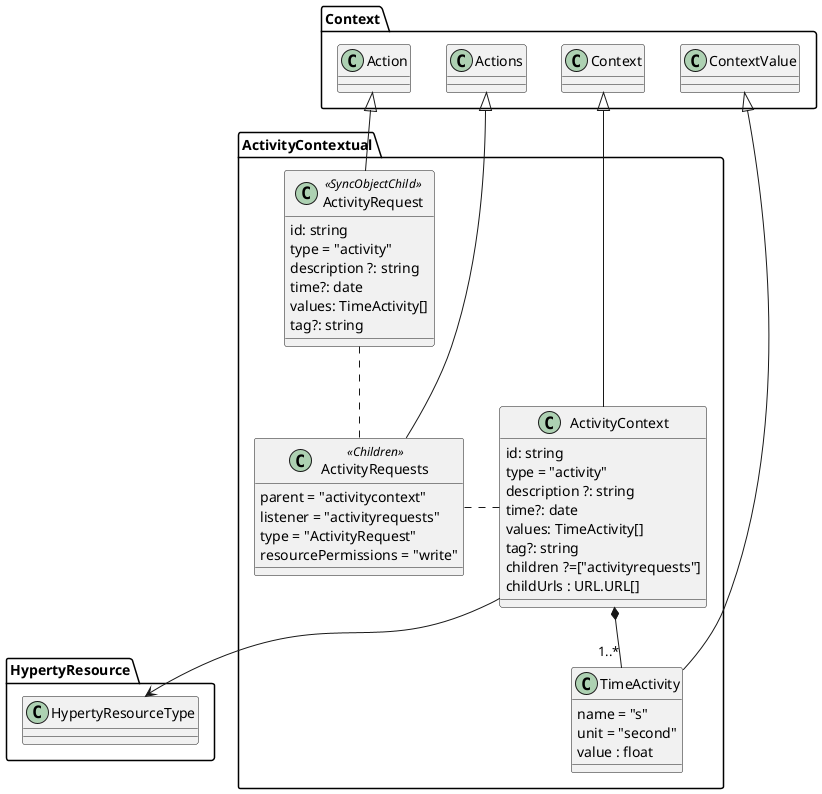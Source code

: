 @startuml "activity-context.png"

Package ActivityContextual {

class ActivityContext {
  id: string
  type = "activity"
  description ?: string
  time?: date
  values: TimeActivity[]
  tag?: string
  children ?=["activityrequests"]
  childUrls : URL.URL[]
}


class TimeActivity {
  name = "s"
  unit = "second"
  value : float
}

class ActivityRequests <<Children>> {
  parent = "activitycontext"
  listener = "activityrequests"
  type = "ActivityRequest"
  resourcePermissions = "write"
}

class ActivityRequest <<SyncObjectChild>> {
  id: string
  type = "activity"
  description ?: string
  time?: date
  values: TimeActivity[]
  tag?: string
}
}
ActivityContext *-- "1..*" TimeActivity

ActivityContext -up-|> Context.Context
ActivityRequests -up-|> Context.Actions
ActivityRequest -up-|> Context.Action
TimeActivity -up-|> Context.ContextValue
ActivityContext .left. ActivityRequests
ActivityRequest .. ActivityRequests
ActivityContext --> HypertyResource.HypertyResourceType


@enduml
